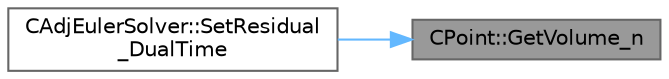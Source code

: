 digraph "CPoint::GetVolume_n"
{
 // LATEX_PDF_SIZE
  bgcolor="transparent";
  edge [fontname=Helvetica,fontsize=10,labelfontname=Helvetica,labelfontsize=10];
  node [fontname=Helvetica,fontsize=10,shape=box,height=0.2,width=0.4];
  rankdir="RL";
  Node1 [id="Node000001",label="CPoint::GetVolume_n",height=0.2,width=0.4,color="gray40", fillcolor="grey60", style="filled", fontcolor="black",tooltip="Get the volume of the control volume at time n."];
  Node1 -> Node2 [id="edge1_Node000001_Node000002",dir="back",color="steelblue1",style="solid",tooltip=" "];
  Node2 [id="Node000002",label="CAdjEulerSolver::SetResidual\l_DualTime",height=0.2,width=0.4,color="grey40", fillcolor="white", style="filled",URL="$classCAdjEulerSolver.html#a67528edd4e8c04961a941fab944a4395",tooltip="Set the total residual adding the term that comes from the Dual Time Strategy."];
}
